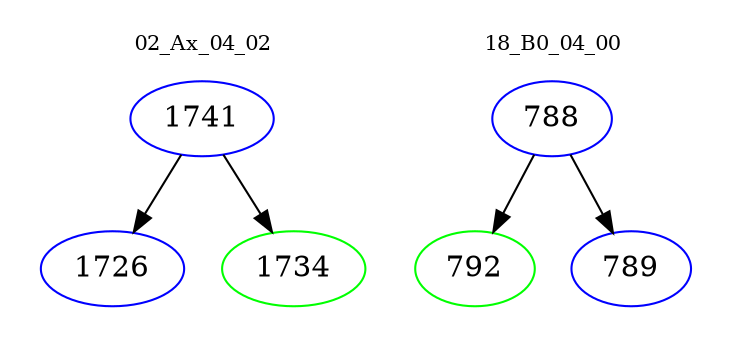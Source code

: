 digraph{
subgraph cluster_0 {
color = white
label = "02_Ax_04_02";
fontsize=10;
T0_1741 [label="1741", color="blue"]
T0_1741 -> T0_1726 [color="black"]
T0_1726 [label="1726", color="blue"]
T0_1741 -> T0_1734 [color="black"]
T0_1734 [label="1734", color="green"]
}
subgraph cluster_1 {
color = white
label = "18_B0_04_00";
fontsize=10;
T1_788 [label="788", color="blue"]
T1_788 -> T1_792 [color="black"]
T1_792 [label="792", color="green"]
T1_788 -> T1_789 [color="black"]
T1_789 [label="789", color="blue"]
}
}
